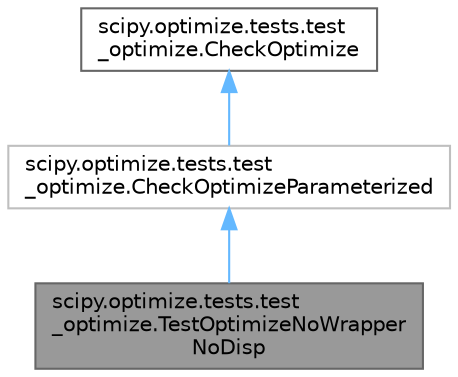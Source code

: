 digraph "scipy.optimize.tests.test_optimize.TestOptimizeNoWrapperNoDisp"
{
 // LATEX_PDF_SIZE
  bgcolor="transparent";
  edge [fontname=Helvetica,fontsize=10,labelfontname=Helvetica,labelfontsize=10];
  node [fontname=Helvetica,fontsize=10,shape=box,height=0.2,width=0.4];
  Node1 [id="Node000001",label="scipy.optimize.tests.test\l_optimize.TestOptimizeNoWrapper\lNoDisp",height=0.2,width=0.4,color="gray40", fillcolor="grey60", style="filled", fontcolor="black",tooltip=" "];
  Node2 -> Node1 [id="edge1_Node000001_Node000002",dir="back",color="steelblue1",style="solid",tooltip=" "];
  Node2 [id="Node000002",label="scipy.optimize.tests.test\l_optimize.CheckOptimizeParameterized",height=0.2,width=0.4,color="grey75", fillcolor="white", style="filled",URL="$db/d4d/classscipy_1_1optimize_1_1tests_1_1test__optimize_1_1CheckOptimizeParameterized.html",tooltip=" "];
  Node3 -> Node2 [id="edge2_Node000002_Node000003",dir="back",color="steelblue1",style="solid",tooltip=" "];
  Node3 [id="Node000003",label="scipy.optimize.tests.test\l_optimize.CheckOptimize",height=0.2,width=0.4,color="gray40", fillcolor="white", style="filled",URL="$d5/dbd/classscipy_1_1optimize_1_1tests_1_1test__optimize_1_1CheckOptimize.html",tooltip=" "];
}
